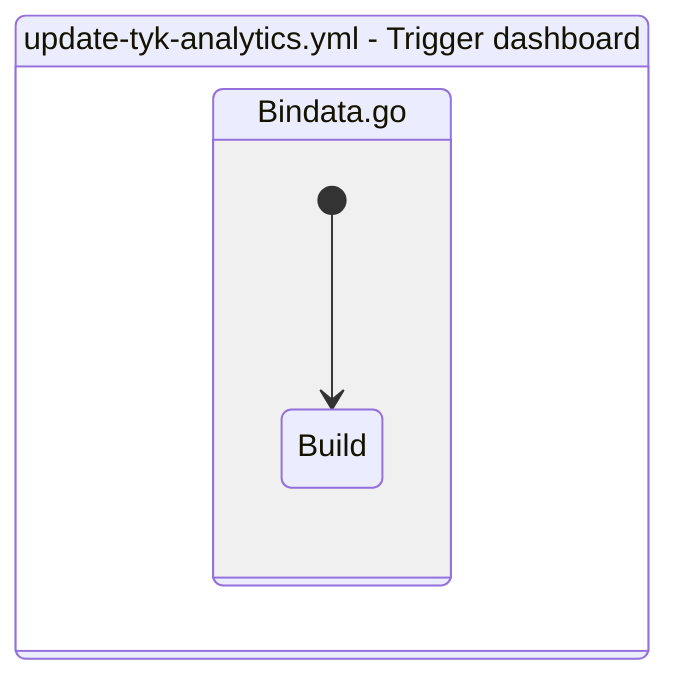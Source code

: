 stateDiagram-v2
    workflow : update-tyk-analytics.yml - Trigger dashboard
    state workflow {
        bindata: Bindata.go
        state bindata {
            [*] --> step3bindata
            step3bindata : Build
        }
    }